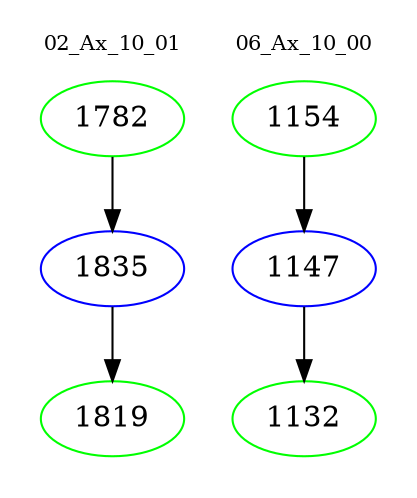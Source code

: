 digraph{
subgraph cluster_0 {
color = white
label = "02_Ax_10_01";
fontsize=10;
T0_1782 [label="1782", color="green"]
T0_1782 -> T0_1835 [color="black"]
T0_1835 [label="1835", color="blue"]
T0_1835 -> T0_1819 [color="black"]
T0_1819 [label="1819", color="green"]
}
subgraph cluster_1 {
color = white
label = "06_Ax_10_00";
fontsize=10;
T1_1154 [label="1154", color="green"]
T1_1154 -> T1_1147 [color="black"]
T1_1147 [label="1147", color="blue"]
T1_1147 -> T1_1132 [color="black"]
T1_1132 [label="1132", color="green"]
}
}
